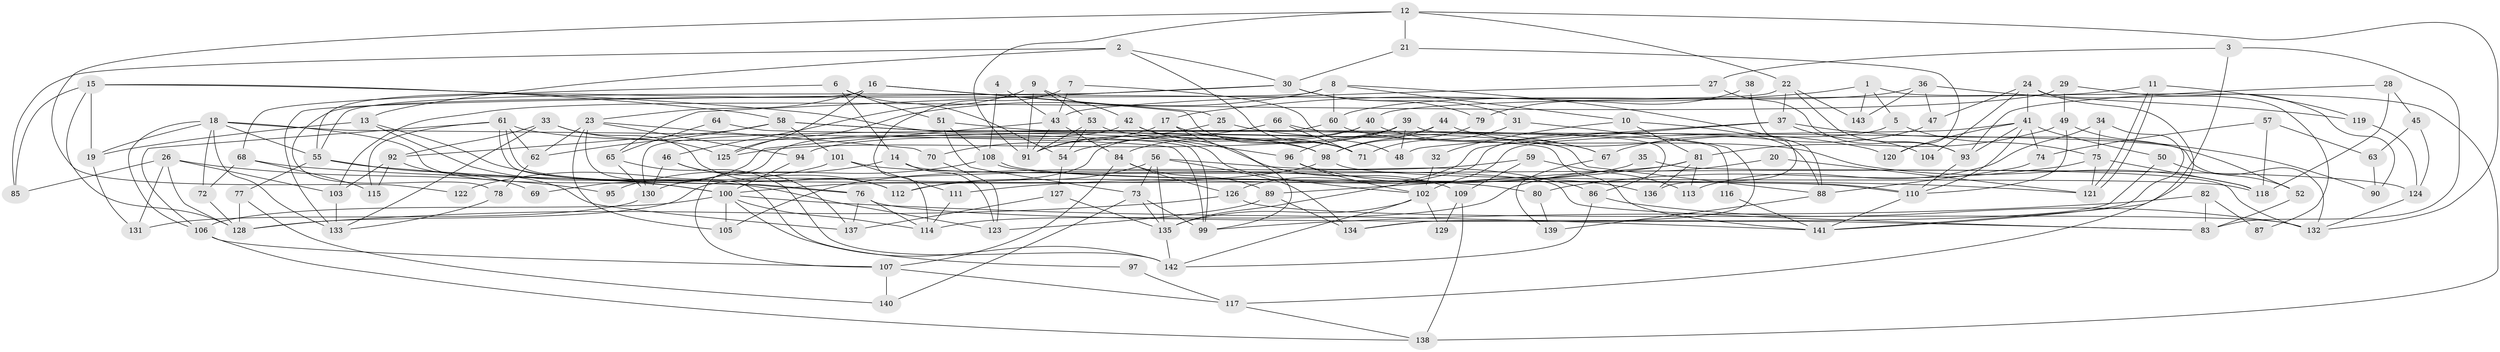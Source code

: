 // coarse degree distribution, {3: 0.08139534883720931, 6: 0.20930232558139536, 5: 0.18604651162790697, 4: 0.29069767441860467, 9: 0.011627906976744186, 7: 0.10465116279069768, 2: 0.05813953488372093, 8: 0.046511627906976744, 13: 0.011627906976744186}
// Generated by graph-tools (version 1.1) at 2025/37/03/04/25 23:37:04]
// undirected, 143 vertices, 286 edges
graph export_dot {
  node [color=gray90,style=filled];
  1;
  2;
  3;
  4;
  5;
  6;
  7;
  8;
  9;
  10;
  11;
  12;
  13;
  14;
  15;
  16;
  17;
  18;
  19;
  20;
  21;
  22;
  23;
  24;
  25;
  26;
  27;
  28;
  29;
  30;
  31;
  32;
  33;
  34;
  35;
  36;
  37;
  38;
  39;
  40;
  41;
  42;
  43;
  44;
  45;
  46;
  47;
  48;
  49;
  50;
  51;
  52;
  53;
  54;
  55;
  56;
  57;
  58;
  59;
  60;
  61;
  62;
  63;
  64;
  65;
  66;
  67;
  68;
  69;
  70;
  71;
  72;
  73;
  74;
  75;
  76;
  77;
  78;
  79;
  80;
  81;
  82;
  83;
  84;
  85;
  86;
  87;
  88;
  89;
  90;
  91;
  92;
  93;
  94;
  95;
  96;
  97;
  98;
  99;
  100;
  101;
  102;
  103;
  104;
  105;
  106;
  107;
  108;
  109;
  110;
  111;
  112;
  113;
  114;
  115;
  116;
  117;
  118;
  119;
  120;
  121;
  122;
  123;
  124;
  125;
  126;
  127;
  128;
  129;
  130;
  131;
  132;
  133;
  134;
  135;
  136;
  137;
  138;
  139;
  140;
  141;
  142;
  143;
  1 -- 17;
  1 -- 138;
  1 -- 5;
  1 -- 143;
  2 -- 85;
  2 -- 13;
  2 -- 30;
  2 -- 71;
  3 -- 141;
  3 -- 27;
  3 -- 83;
  4 -- 108;
  4 -- 43;
  5 -- 135;
  5 -- 75;
  6 -- 14;
  6 -- 54;
  6 -- 51;
  6 -- 68;
  7 -- 114;
  7 -- 43;
  7 -- 48;
  8 -- 88;
  8 -- 125;
  8 -- 10;
  8 -- 60;
  8 -- 78;
  9 -- 42;
  9 -- 53;
  9 -- 46;
  9 -- 91;
  10 -- 81;
  10 -- 32;
  10 -- 88;
  11 -- 121;
  11 -- 121;
  11 -- 119;
  11 -- 40;
  12 -- 22;
  12 -- 21;
  12 -- 91;
  12 -- 122;
  12 -- 132;
  13 -- 19;
  13 -- 100;
  13 -- 123;
  14 -- 123;
  14 -- 83;
  14 -- 95;
  15 -- 19;
  15 -- 102;
  15 -- 58;
  15 -- 85;
  15 -- 128;
  16 -- 125;
  16 -- 71;
  16 -- 23;
  16 -- 25;
  16 -- 55;
  17 -- 71;
  17 -- 99;
  17 -- 70;
  18 -- 106;
  18 -- 55;
  18 -- 19;
  18 -- 72;
  18 -- 99;
  18 -- 100;
  18 -- 133;
  19 -- 131;
  20 -- 121;
  20 -- 114;
  21 -- 120;
  21 -- 30;
  22 -- 143;
  22 -- 93;
  22 -- 37;
  22 -- 55;
  23 -- 94;
  23 -- 62;
  23 -- 70;
  23 -- 97;
  23 -- 105;
  24 -- 41;
  24 -- 117;
  24 -- 47;
  24 -- 87;
  24 -- 104;
  25 -- 91;
  25 -- 67;
  26 -- 128;
  26 -- 103;
  26 -- 85;
  26 -- 95;
  26 -- 131;
  27 -- 43;
  27 -- 93;
  28 -- 93;
  28 -- 118;
  28 -- 45;
  29 -- 49;
  29 -- 103;
  29 -- 90;
  30 -- 133;
  30 -- 31;
  30 -- 65;
  30 -- 79;
  31 -- 71;
  31 -- 134;
  32 -- 102;
  33 -- 92;
  33 -- 133;
  33 -- 112;
  33 -- 125;
  34 -- 141;
  34 -- 75;
  34 -- 113;
  35 -- 132;
  35 -- 112;
  36 -- 47;
  36 -- 60;
  36 -- 119;
  36 -- 143;
  37 -- 126;
  37 -- 48;
  37 -- 90;
  37 -- 104;
  38 -- 136;
  38 -- 79;
  39 -- 48;
  39 -- 86;
  39 -- 54;
  39 -- 96;
  39 -- 125;
  40 -- 67;
  40 -- 84;
  40 -- 94;
  41 -- 74;
  41 -- 102;
  41 -- 50;
  41 -- 93;
  41 -- 110;
  41 -- 120;
  42 -- 98;
  42 -- 107;
  42 -- 109;
  43 -- 91;
  43 -- 84;
  43 -- 69;
  44 -- 128;
  44 -- 98;
  44 -- 120;
  45 -- 124;
  45 -- 63;
  46 -- 130;
  46 -- 112;
  46 -- 137;
  47 -- 67;
  49 -- 110;
  49 -- 52;
  49 -- 81;
  50 -- 134;
  50 -- 52;
  51 -- 108;
  51 -- 73;
  51 -- 116;
  52 -- 83;
  53 -- 91;
  53 -- 54;
  53 -- 96;
  54 -- 127;
  55 -- 69;
  55 -- 77;
  55 -- 80;
  56 -- 73;
  56 -- 112;
  56 -- 86;
  56 -- 134;
  56 -- 135;
  57 -- 63;
  57 -- 118;
  57 -- 74;
  58 -- 141;
  58 -- 62;
  58 -- 88;
  58 -- 92;
  58 -- 101;
  59 -- 105;
  59 -- 113;
  59 -- 109;
  60 -- 118;
  60 -- 130;
  61 -- 76;
  61 -- 76;
  61 -- 62;
  61 -- 98;
  61 -- 106;
  61 -- 115;
  62 -- 78;
  63 -- 90;
  64 -- 65;
  64 -- 99;
  65 -- 142;
  65 -- 130;
  66 -- 132;
  66 -- 91;
  66 -- 71;
  67 -- 139;
  68 -- 72;
  68 -- 115;
  68 -- 121;
  70 -- 123;
  72 -- 128;
  73 -- 140;
  73 -- 99;
  73 -- 135;
  74 -- 88;
  75 -- 121;
  75 -- 80;
  75 -- 118;
  76 -- 137;
  76 -- 83;
  76 -- 114;
  77 -- 128;
  77 -- 140;
  78 -- 133;
  79 -- 98;
  80 -- 139;
  81 -- 89;
  81 -- 111;
  81 -- 113;
  81 -- 136;
  82 -- 83;
  82 -- 99;
  82 -- 87;
  84 -- 89;
  84 -- 107;
  84 -- 126;
  86 -- 142;
  86 -- 132;
  88 -- 139;
  89 -- 123;
  89 -- 134;
  92 -- 115;
  92 -- 103;
  92 -- 137;
  93 -- 110;
  94 -- 100;
  96 -- 102;
  96 -- 136;
  97 -- 117;
  98 -- 100;
  98 -- 118;
  100 -- 142;
  100 -- 105;
  100 -- 106;
  100 -- 114;
  100 -- 141;
  101 -- 111;
  101 -- 122;
  101 -- 124;
  102 -- 135;
  102 -- 129;
  102 -- 142;
  103 -- 133;
  106 -- 107;
  106 -- 138;
  107 -- 117;
  107 -- 140;
  108 -- 130;
  108 -- 110;
  108 -- 110;
  109 -- 129;
  109 -- 138;
  110 -- 141;
  111 -- 114;
  116 -- 141;
  117 -- 138;
  119 -- 124;
  124 -- 132;
  126 -- 132;
  126 -- 128;
  127 -- 135;
  127 -- 137;
  130 -- 131;
  135 -- 142;
}
